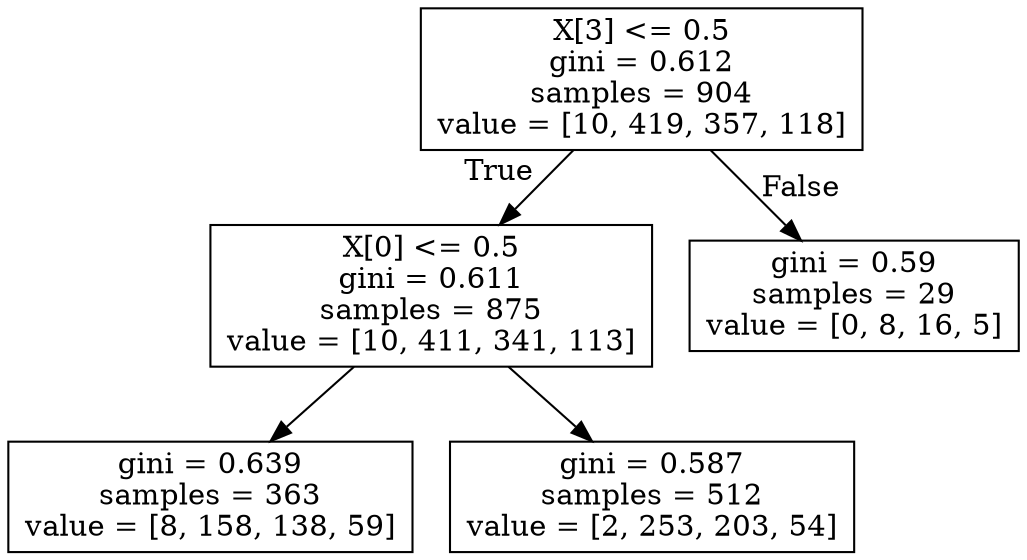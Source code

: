 digraph Tree {
node [shape=box] ;
0 [label="X[3] <= 0.5\ngini = 0.612\nsamples = 904\nvalue = [10, 419, 357, 118]"] ;
1 [label="X[0] <= 0.5\ngini = 0.611\nsamples = 875\nvalue = [10, 411, 341, 113]"] ;
0 -> 1 [labeldistance=2.5, labelangle=45, headlabel="True"] ;
2 [label="gini = 0.639\nsamples = 363\nvalue = [8, 158, 138, 59]"] ;
1 -> 2 ;
3 [label="gini = 0.587\nsamples = 512\nvalue = [2, 253, 203, 54]"] ;
1 -> 3 ;
4 [label="gini = 0.59\nsamples = 29\nvalue = [0, 8, 16, 5]"] ;
0 -> 4 [labeldistance=2.5, labelangle=-45, headlabel="False"] ;
}